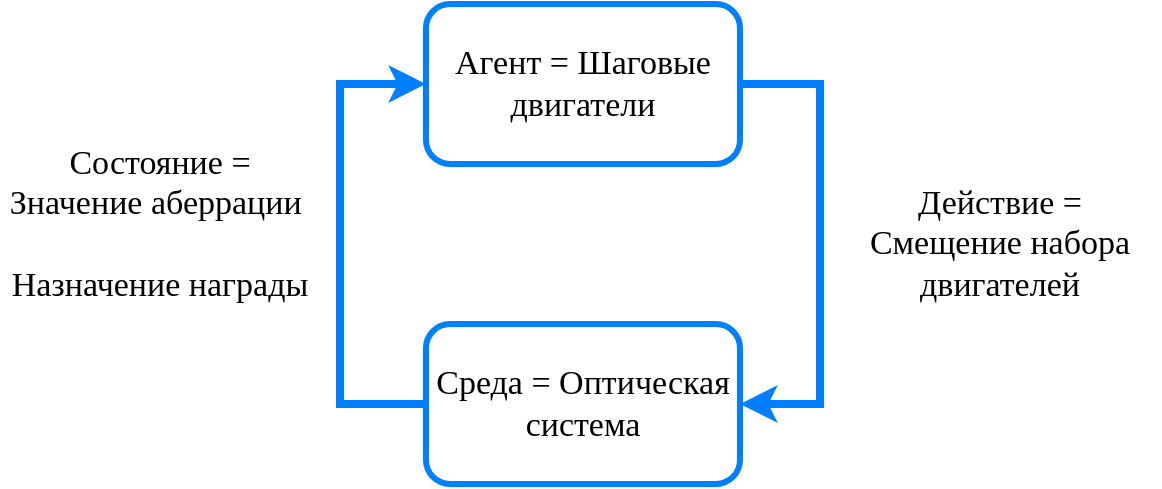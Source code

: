<mxfile version="12.2.7" type="github" pages="1">
  <diagram id="SjifkEPjJ_yNczF8SN-W" name="Page-1">
    <mxGraphModel dx="1182" dy="683" grid="1" gridSize="10" guides="1" tooltips="1" connect="1" arrows="1" fold="1" page="1" pageScale="1" pageWidth="827" pageHeight="1169" math="0" shadow="0">
      <root>
        <mxCell id="0"/>
        <mxCell id="1" parent="0"/>
        <mxCell id="ad0Wn7WB4IEIS1zrlACl-8" value="" style="edgeStyle=orthogonalEdgeStyle;rounded=0;orthogonalLoop=1;jettySize=auto;html=1;entryX=1;entryY=0.5;entryDx=0;entryDy=0;strokeWidth=4;strokeColor=#007FFF;" parent="1" source="ad0Wn7WB4IEIS1zrlACl-1" target="ad0Wn7WB4IEIS1zrlACl-2" edge="1">
          <mxGeometry relative="1" as="geometry">
            <mxPoint x="580" y="310" as="targetPoint"/>
            <Array as="points">
              <mxPoint x="550" y="170"/>
              <mxPoint x="550" y="330"/>
            </Array>
          </mxGeometry>
        </mxCell>
        <mxCell id="ad0Wn7WB4IEIS1zrlACl-1" value="&lt;span style=&quot;font-family: &amp;#34;times new roman&amp;#34; ; font-size: 17px&quot;&gt;Агент = Шаговые двигатели&lt;/span&gt;" style="rounded=1;whiteSpace=wrap;html=1;strokeWidth=3;strokeColor=#007FFF;" parent="1" vertex="1">
          <mxGeometry x="353" y="130" width="157" height="80" as="geometry"/>
        </mxCell>
        <mxCell id="ad0Wn7WB4IEIS1zrlACl-13" value="" style="edgeStyle=orthogonalEdgeStyle;rounded=0;orthogonalLoop=1;jettySize=auto;html=1;strokeColor=#007FFF;strokeWidth=4;entryX=0;entryY=0.5;entryDx=0;entryDy=0;" parent="1" source="ad0Wn7WB4IEIS1zrlACl-2" target="ad0Wn7WB4IEIS1zrlACl-1" edge="1">
          <mxGeometry relative="1" as="geometry">
            <mxPoint x="280" y="190" as="targetPoint"/>
            <Array as="points">
              <mxPoint x="310" y="330"/>
              <mxPoint x="310" y="170"/>
            </Array>
          </mxGeometry>
        </mxCell>
        <mxCell id="ad0Wn7WB4IEIS1zrlACl-2" value="&lt;font style=&quot;font-size: 17px&quot; face=&quot;Times New Roman&quot;&gt;Среда = Оптическая система&lt;/font&gt;" style="rounded=1;whiteSpace=wrap;html=1;strokeColor=#007FFF;strokeWidth=3;" parent="1" vertex="1">
          <mxGeometry x="353" y="290" width="157" height="80" as="geometry"/>
        </mxCell>
        <mxCell id="ad0Wn7WB4IEIS1zrlACl-14" value="&lt;font style=&quot;font-size: 17px&quot; face=&quot;Times New Roman&quot;&gt;Действие = Смещение набора двигателей&lt;/font&gt;" style="text;html=1;strokeColor=none;fillColor=none;align=center;verticalAlign=middle;whiteSpace=wrap;rounded=0;" parent="1" vertex="1">
          <mxGeometry x="560" y="220" width="160" height="60" as="geometry"/>
        </mxCell>
        <mxCell id="ad0Wn7WB4IEIS1zrlACl-15" value="&lt;font style=&quot;font-size: 17px&quot; face=&quot;Times New Roman&quot;&gt;Состояние = Значение аберрации&amp;nbsp;&lt;br&gt;&lt;br&gt;Назначение награды&lt;br&gt;&lt;/font&gt;" style="text;html=1;strokeColor=none;fillColor=none;align=center;verticalAlign=middle;whiteSpace=wrap;rounded=0;" parent="1" vertex="1">
          <mxGeometry x="140" y="200" width="160" height="80" as="geometry"/>
        </mxCell>
      </root>
    </mxGraphModel>
  </diagram>
</mxfile>
